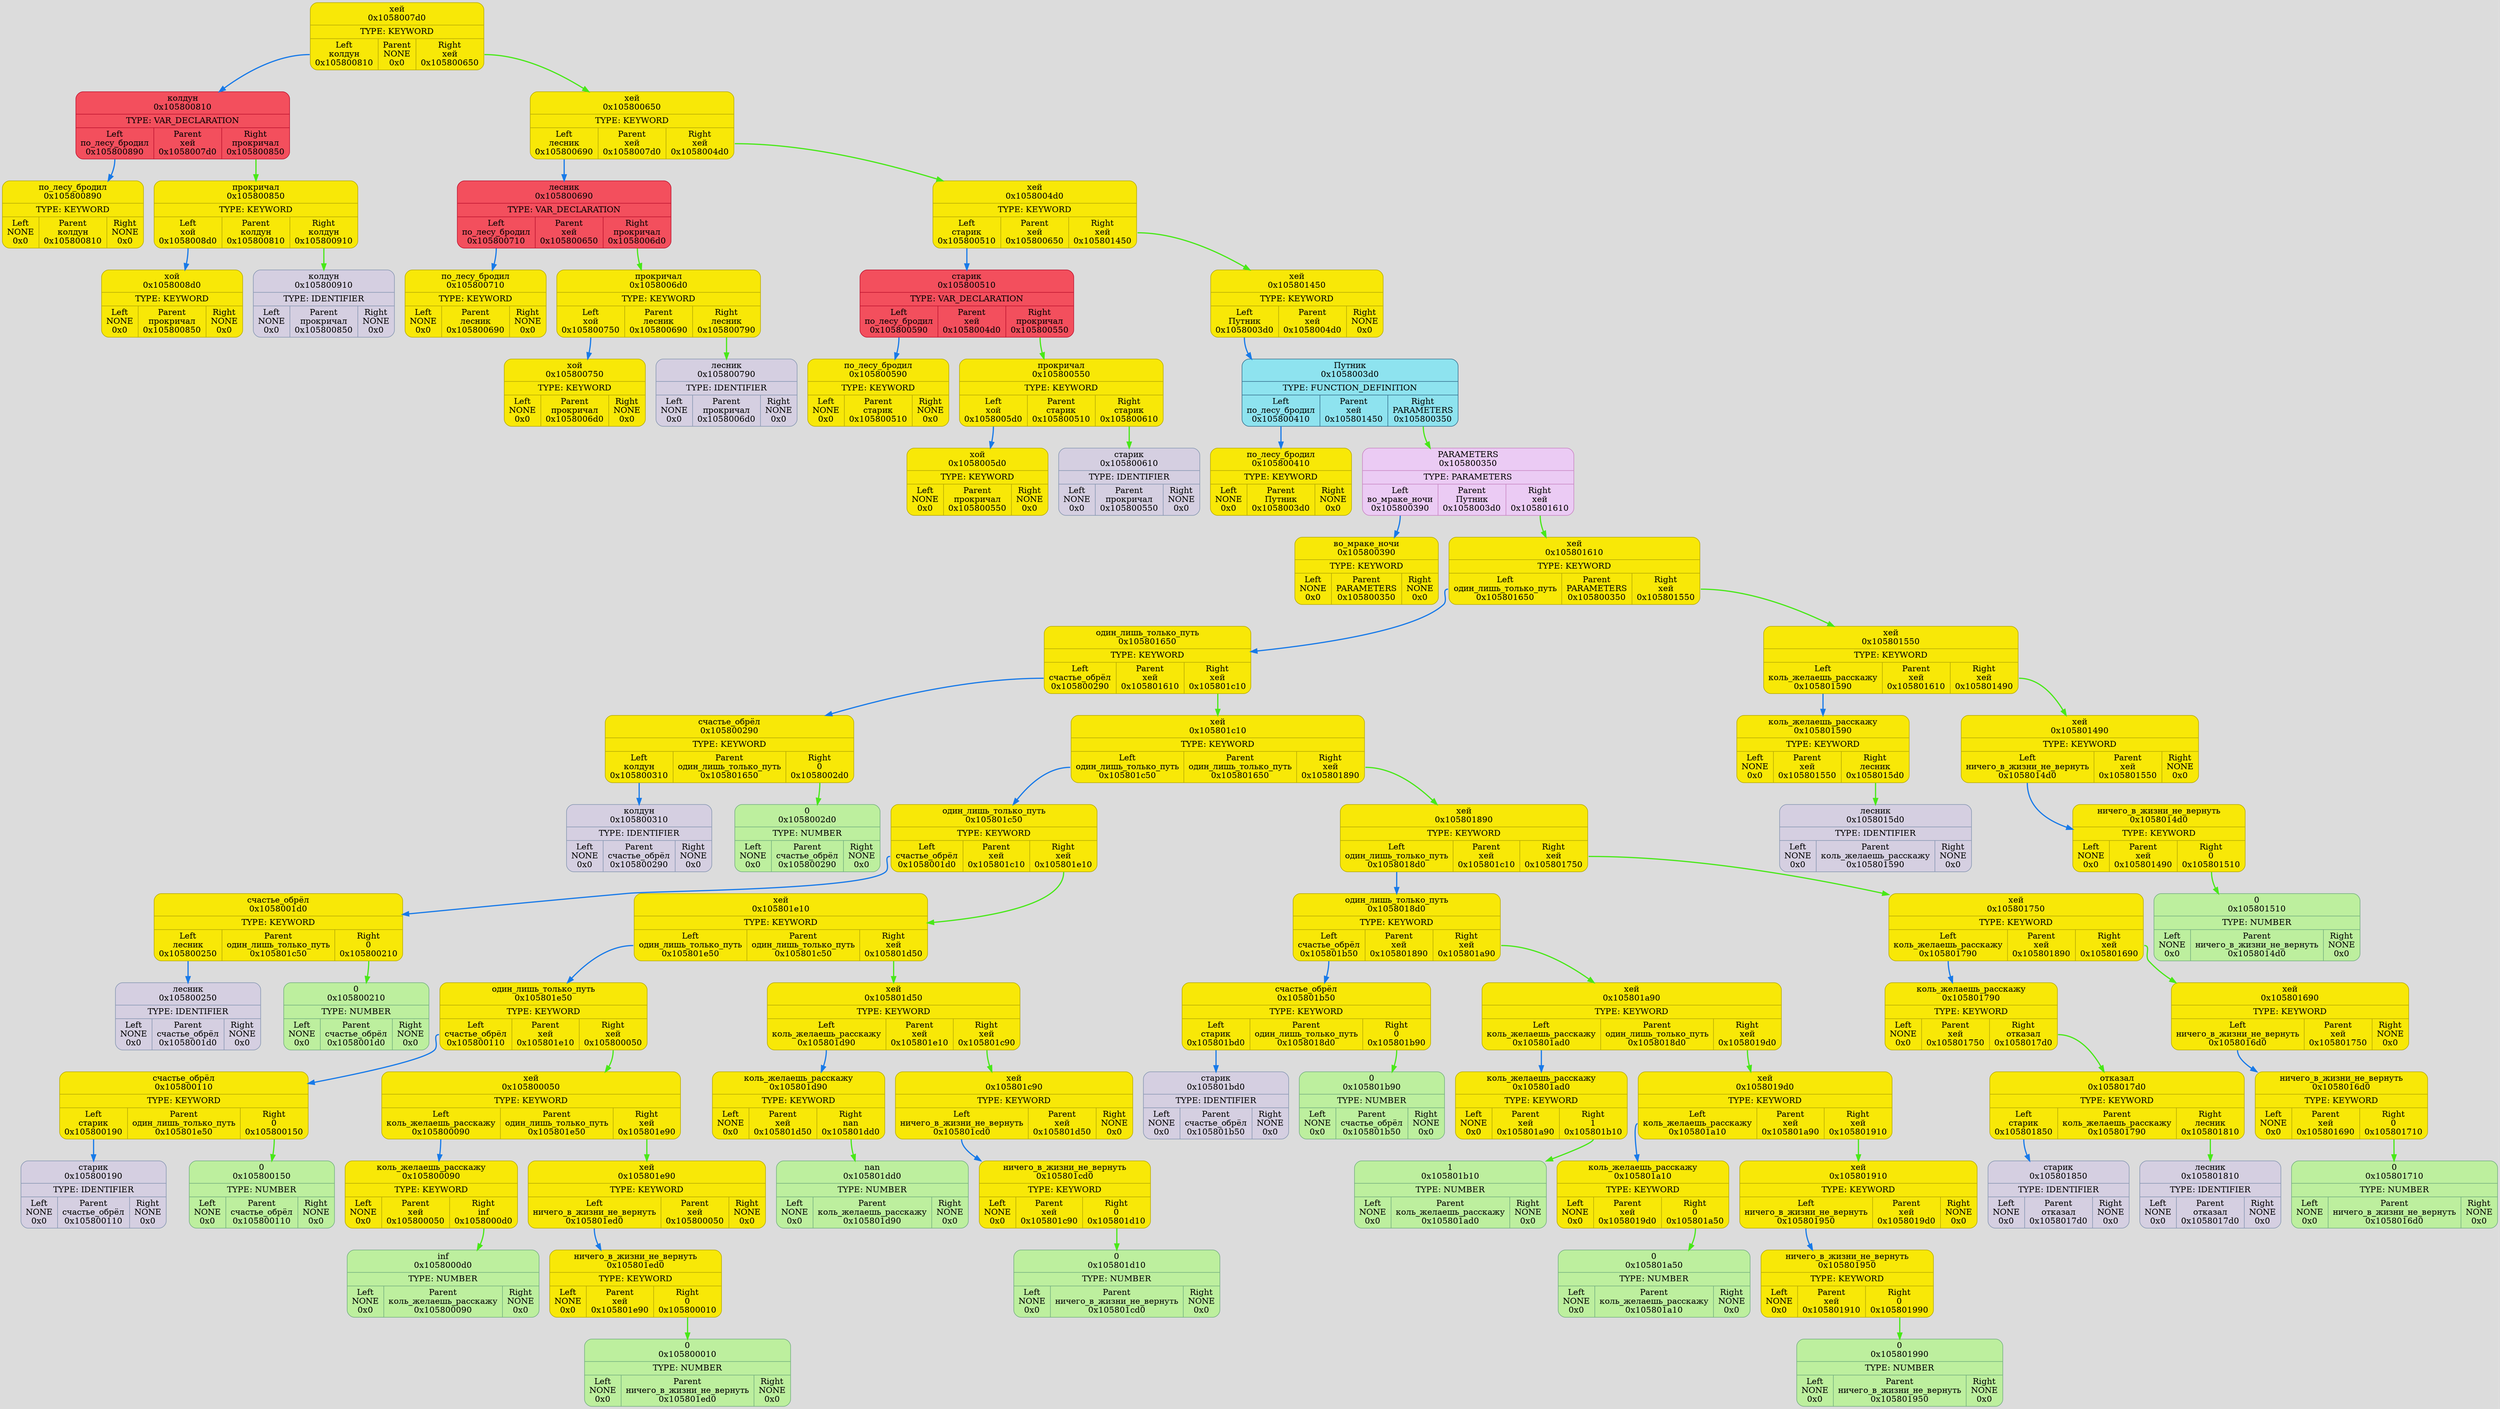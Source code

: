 digraph {
	fontname = "UbuntuMono";
	bgcolor = "#DCDCDC";

	node0x1058007d0 [ shape = Mrecord; style = filled; fillcolor = "#F8E807"; color = "#B6AA05"; fontcolor = "#000000"; label = " { хей\n0x1058007d0 | TYPE: KEYWORD| { <left> Left\nколдун\n0x105800810 | Parent\nNONE\n0x0 | <right> Right\nхей\n0x105800650 } } "; ];
	node0x1058007d0:<left> -> node0x105800810 [ style = "bold"; color = "#187AE8"; label = ""; ];
	node0x105800810 [ shape = Mrecord; style = filled; fillcolor = "#F34F5D"; color = "#BD132F"; fontcolor = "#000000"; label = " { колдун\n0x105800810 | TYPE: VAR_DECLARATION| { <left> Left\nпо_лесу_бродил\n0x105800890 | Parent\nхей\n0x1058007d0 | <right> Right\nпрокричал\n0x105800850 } } "; ];
	node0x105800810:<left> -> node0x105800890 [ style = "bold"; color = "#187AE8"; label = ""; ];
	node0x105800890 [ shape = Mrecord; style = filled; fillcolor = "#F8E807"; color = "#B6AA05"; fontcolor = "#000000"; label = " { по_лесу_бродил\n0x105800890 | TYPE: KEYWORD| { <left> Left\nNONE\n0x0 | Parent\nколдун\n0x105800810 | <right> Right\nNONE\n0x0 } } "; ];
	node0x105800850 [ shape = Mrecord; style = filled; fillcolor = "#F8E807"; color = "#B6AA05"; fontcolor = "#000000"; label = " { прокричал\n0x105800850 | TYPE: KEYWORD| { <left> Left\nхой\n0x1058008d0 | Parent\nколдун\n0x105800810 | <right> Right\nколдун\n0x105800910 } } "; ];
	node0x105800850:<left> -> node0x1058008d0 [ style = "bold"; color = "#187AE8"; label = ""; ];
	node0x1058008d0 [ shape = Mrecord; style = filled; fillcolor = "#F8E807"; color = "#B6AA05"; fontcolor = "#000000"; label = " { хой\n0x1058008d0 | TYPE: KEYWORD| { <left> Left\nNONE\n0x0 | Parent\nпрокричал\n0x105800850 | <right> Right\nNONE\n0x0 } } "; ];
	node0x105800910 [ shape = Mrecord; style = filled; fillcolor = "#D5CFE1"; color = "#8797b2"; fontcolor = "#000000"; label = " { колдун\n0x105800910 | TYPE: IDENTIFIER| { <left> Left\nNONE\n0x0 | Parent\nпрокричал\n0x105800850 | <right> Right\nNONE\n0x0 } } "; ];
	node0x105800850:<right> -> node0x105800910 [ style = "bold"; color = "#48E818"; label = ""; ];
	node0x105800810:<right> -> node0x105800850 [ style = "bold"; color = "#48E818"; label = ""; ];
	node0x105800650 [ shape = Mrecord; style = filled; fillcolor = "#F8E807"; color = "#B6AA05"; fontcolor = "#000000"; label = " { хей\n0x105800650 | TYPE: KEYWORD| { <left> Left\nлесник\n0x105800690 | Parent\nхей\n0x1058007d0 | <right> Right\nхей\n0x1058004d0 } } "; ];
	node0x105800650:<left> -> node0x105800690 [ style = "bold"; color = "#187AE8"; label = ""; ];
	node0x105800690 [ shape = Mrecord; style = filled; fillcolor = "#F34F5D"; color = "#BD132F"; fontcolor = "#000000"; label = " { лесник\n0x105800690 | TYPE: VAR_DECLARATION| { <left> Left\nпо_лесу_бродил\n0x105800710 | Parent\nхей\n0x105800650 | <right> Right\nпрокричал\n0x1058006d0 } } "; ];
	node0x105800690:<left> -> node0x105800710 [ style = "bold"; color = "#187AE8"; label = ""; ];
	node0x105800710 [ shape = Mrecord; style = filled; fillcolor = "#F8E807"; color = "#B6AA05"; fontcolor = "#000000"; label = " { по_лесу_бродил\n0x105800710 | TYPE: KEYWORD| { <left> Left\nNONE\n0x0 | Parent\nлесник\n0x105800690 | <right> Right\nNONE\n0x0 } } "; ];
	node0x1058006d0 [ shape = Mrecord; style = filled; fillcolor = "#F8E807"; color = "#B6AA05"; fontcolor = "#000000"; label = " { прокричал\n0x1058006d0 | TYPE: KEYWORD| { <left> Left\nхой\n0x105800750 | Parent\nлесник\n0x105800690 | <right> Right\nлесник\n0x105800790 } } "; ];
	node0x1058006d0:<left> -> node0x105800750 [ style = "bold"; color = "#187AE8"; label = ""; ];
	node0x105800750 [ shape = Mrecord; style = filled; fillcolor = "#F8E807"; color = "#B6AA05"; fontcolor = "#000000"; label = " { хой\n0x105800750 | TYPE: KEYWORD| { <left> Left\nNONE\n0x0 | Parent\nпрокричал\n0x1058006d0 | <right> Right\nNONE\n0x0 } } "; ];
	node0x105800790 [ shape = Mrecord; style = filled; fillcolor = "#D5CFE1"; color = "#8797b2"; fontcolor = "#000000"; label = " { лесник\n0x105800790 | TYPE: IDENTIFIER| { <left> Left\nNONE\n0x0 | Parent\nпрокричал\n0x1058006d0 | <right> Right\nNONE\n0x0 } } "; ];
	node0x1058006d0:<right> -> node0x105800790 [ style = "bold"; color = "#48E818"; label = ""; ];
	node0x105800690:<right> -> node0x1058006d0 [ style = "bold"; color = "#48E818"; label = ""; ];
	node0x1058004d0 [ shape = Mrecord; style = filled; fillcolor = "#F8E807"; color = "#B6AA05"; fontcolor = "#000000"; label = " { хей\n0x1058004d0 | TYPE: KEYWORD| { <left> Left\nстарик\n0x105800510 | Parent\nхей\n0x105800650 | <right> Right\nхей\n0x105801450 } } "; ];
	node0x1058004d0:<left> -> node0x105800510 [ style = "bold"; color = "#187AE8"; label = ""; ];
	node0x105800510 [ shape = Mrecord; style = filled; fillcolor = "#F34F5D"; color = "#BD132F"; fontcolor = "#000000"; label = " { старик\n0x105800510 | TYPE: VAR_DECLARATION| { <left> Left\nпо_лесу_бродил\n0x105800590 | Parent\nхей\n0x1058004d0 | <right> Right\nпрокричал\n0x105800550 } } "; ];
	node0x105800510:<left> -> node0x105800590 [ style = "bold"; color = "#187AE8"; label = ""; ];
	node0x105800590 [ shape = Mrecord; style = filled; fillcolor = "#F8E807"; color = "#B6AA05"; fontcolor = "#000000"; label = " { по_лесу_бродил\n0x105800590 | TYPE: KEYWORD| { <left> Left\nNONE\n0x0 | Parent\nстарик\n0x105800510 | <right> Right\nNONE\n0x0 } } "; ];
	node0x105800550 [ shape = Mrecord; style = filled; fillcolor = "#F8E807"; color = "#B6AA05"; fontcolor = "#000000"; label = " { прокричал\n0x105800550 | TYPE: KEYWORD| { <left> Left\nхой\n0x1058005d0 | Parent\nстарик\n0x105800510 | <right> Right\nстарик\n0x105800610 } } "; ];
	node0x105800550:<left> -> node0x1058005d0 [ style = "bold"; color = "#187AE8"; label = ""; ];
	node0x1058005d0 [ shape = Mrecord; style = filled; fillcolor = "#F8E807"; color = "#B6AA05"; fontcolor = "#000000"; label = " { хой\n0x1058005d0 | TYPE: KEYWORD| { <left> Left\nNONE\n0x0 | Parent\nпрокричал\n0x105800550 | <right> Right\nNONE\n0x0 } } "; ];
	node0x105800610 [ shape = Mrecord; style = filled; fillcolor = "#D5CFE1"; color = "#8797b2"; fontcolor = "#000000"; label = " { старик\n0x105800610 | TYPE: IDENTIFIER| { <left> Left\nNONE\n0x0 | Parent\nпрокричал\n0x105800550 | <right> Right\nNONE\n0x0 } } "; ];
	node0x105800550:<right> -> node0x105800610 [ style = "bold"; color = "#48E818"; label = ""; ];
	node0x105800510:<right> -> node0x105800550 [ style = "bold"; color = "#48E818"; label = ""; ];
	node0x105801450 [ shape = Mrecord; style = filled; fillcolor = "#F8E807"; color = "#B6AA05"; fontcolor = "#000000"; label = " { хей\n0x105801450 | TYPE: KEYWORD| { <left> Left\nПутник\n0x1058003d0 | Parent\nхей\n0x1058004d0 | <right> Right\nNONE\n0x0 } } "; ];
	node0x105801450:<left> -> node0x1058003d0 [ style = "bold"; color = "#187AE8"; label = ""; ];
	node0x1058003d0 [ shape = Mrecord; style = filled; fillcolor = "#8EE3EF"; color = "#37718E"; fontcolor = "#000000"; label = " { Путник\n0x1058003d0 | TYPE: FUNCTION_DEFINITION| { <left> Left\nпо_лесу_бродил\n0x105800410 | Parent\nхей\n0x105801450 | <right> Right\nPARAMETERS\n0x105800350 } } "; ];
	node0x1058003d0:<left> -> node0x105800410 [ style = "bold"; color = "#187AE8"; label = ""; ];
	node0x105800410 [ shape = Mrecord; style = filled; fillcolor = "#F8E807"; color = "#B6AA05"; fontcolor = "#000000"; label = " { по_лесу_бродил\n0x105800410 | TYPE: KEYWORD| { <left> Left\nNONE\n0x0 | Parent\nПутник\n0x1058003d0 | <right> Right\nNONE\n0x0 } } "; ];
	node0x105800350 [ shape = Mrecord; style = filled; fillcolor = "#EBCBF4"; color = "#C986C3"; fontcolor = "#000000"; label = " { PARAMETERS\n0x105800350 | TYPE: PARAMETERS| { <left> Left\nво_мраке_ночи\n0x105800390 | Parent\nПутник\n0x1058003d0 | <right> Right\nхей\n0x105801610 } } "; ];
	node0x105800350:<left> -> node0x105800390 [ style = "bold"; color = "#187AE8"; label = ""; ];
	node0x105800390 [ shape = Mrecord; style = filled; fillcolor = "#F8E807"; color = "#B6AA05"; fontcolor = "#000000"; label = " { во_мраке_ночи\n0x105800390 | TYPE: KEYWORD| { <left> Left\nNONE\n0x0 | Parent\nPARAMETERS\n0x105800350 | <right> Right\nNONE\n0x0 } } "; ];
	node0x105801610 [ shape = Mrecord; style = filled; fillcolor = "#F8E807"; color = "#B6AA05"; fontcolor = "#000000"; label = " { хей\n0x105801610 | TYPE: KEYWORD| { <left> Left\nодин_лишь_только_путь\n0x105801650 | Parent\nPARAMETERS\n0x105800350 | <right> Right\nхей\n0x105801550 } } "; ];
	node0x105801610:<left> -> node0x105801650 [ style = "bold"; color = "#187AE8"; label = ""; ];
	node0x105801650 [ shape = Mrecord; style = filled; fillcolor = "#F8E807"; color = "#B6AA05"; fontcolor = "#000000"; label = " { один_лишь_только_путь\n0x105801650 | TYPE: KEYWORD| { <left> Left\nсчастье_обрёл\n0x105800290 | Parent\nхей\n0x105801610 | <right> Right\nхей\n0x105801c10 } } "; ];
	node0x105801650:<left> -> node0x105800290 [ style = "bold"; color = "#187AE8"; label = ""; ];
	node0x105800290 [ shape = Mrecord; style = filled; fillcolor = "#F8E807"; color = "#B6AA05"; fontcolor = "#000000"; label = " { счастье_обрёл\n0x105800290 | TYPE: KEYWORD| { <left> Left\nколдун\n0x105800310 | Parent\nодин_лишь_только_путь\n0x105801650 | <right> Right\n0\n0x1058002d0 } } "; ];
	node0x105800290:<left> -> node0x105800310 [ style = "bold"; color = "#187AE8"; label = ""; ];
	node0x105800310 [ shape = Mrecord; style = filled; fillcolor = "#D5CFE1"; color = "#8797b2"; fontcolor = "#000000"; label = " { колдун\n0x105800310 | TYPE: IDENTIFIER| { <left> Left\nNONE\n0x0 | Parent\nсчастье_обрёл\n0x105800290 | <right> Right\nNONE\n0x0 } } "; ];
	node0x1058002d0 [ shape = Mrecord; style = filled; fillcolor = "#BDEF9E"; color = "#74AF80"; fontcolor = "#000000"; label = " { 0\n0x1058002d0 | TYPE: NUMBER| { <left> Left\nNONE\n0x0 | Parent\nсчастье_обрёл\n0x105800290 | <right> Right\nNONE\n0x0 } } "; ];
	node0x105800290:<right> -> node0x1058002d0 [ style = "bold"; color = "#48E818"; label = ""; ];
	node0x105801c10 [ shape = Mrecord; style = filled; fillcolor = "#F8E807"; color = "#B6AA05"; fontcolor = "#000000"; label = " { хей\n0x105801c10 | TYPE: KEYWORD| { <left> Left\nодин_лишь_только_путь\n0x105801c50 | Parent\nодин_лишь_только_путь\n0x105801650 | <right> Right\nхей\n0x105801890 } } "; ];
	node0x105801c10:<left> -> node0x105801c50 [ style = "bold"; color = "#187AE8"; label = ""; ];
	node0x105801c50 [ shape = Mrecord; style = filled; fillcolor = "#F8E807"; color = "#B6AA05"; fontcolor = "#000000"; label = " { один_лишь_только_путь\n0x105801c50 | TYPE: KEYWORD| { <left> Left\nсчастье_обрёл\n0x1058001d0 | Parent\nхей\n0x105801c10 | <right> Right\nхей\n0x105801e10 } } "; ];
	node0x105801c50:<left> -> node0x1058001d0 [ style = "bold"; color = "#187AE8"; label = ""; ];
	node0x1058001d0 [ shape = Mrecord; style = filled; fillcolor = "#F8E807"; color = "#B6AA05"; fontcolor = "#000000"; label = " { счастье_обрёл\n0x1058001d0 | TYPE: KEYWORD| { <left> Left\nлесник\n0x105800250 | Parent\nодин_лишь_только_путь\n0x105801c50 | <right> Right\n0\n0x105800210 } } "; ];
	node0x1058001d0:<left> -> node0x105800250 [ style = "bold"; color = "#187AE8"; label = ""; ];
	node0x105800250 [ shape = Mrecord; style = filled; fillcolor = "#D5CFE1"; color = "#8797b2"; fontcolor = "#000000"; label = " { лесник\n0x105800250 | TYPE: IDENTIFIER| { <left> Left\nNONE\n0x0 | Parent\nсчастье_обрёл\n0x1058001d0 | <right> Right\nNONE\n0x0 } } "; ];
	node0x105800210 [ shape = Mrecord; style = filled; fillcolor = "#BDEF9E"; color = "#74AF80"; fontcolor = "#000000"; label = " { 0\n0x105800210 | TYPE: NUMBER| { <left> Left\nNONE\n0x0 | Parent\nсчастье_обрёл\n0x1058001d0 | <right> Right\nNONE\n0x0 } } "; ];
	node0x1058001d0:<right> -> node0x105800210 [ style = "bold"; color = "#48E818"; label = ""; ];
	node0x105801e10 [ shape = Mrecord; style = filled; fillcolor = "#F8E807"; color = "#B6AA05"; fontcolor = "#000000"; label = " { хей\n0x105801e10 | TYPE: KEYWORD| { <left> Left\nодин_лишь_только_путь\n0x105801e50 | Parent\nодин_лишь_только_путь\n0x105801c50 | <right> Right\nхей\n0x105801d50 } } "; ];
	node0x105801e10:<left> -> node0x105801e50 [ style = "bold"; color = "#187AE8"; label = ""; ];
	node0x105801e50 [ shape = Mrecord; style = filled; fillcolor = "#F8E807"; color = "#B6AA05"; fontcolor = "#000000"; label = " { один_лишь_только_путь\n0x105801e50 | TYPE: KEYWORD| { <left> Left\nсчастье_обрёл\n0x105800110 | Parent\nхей\n0x105801e10 | <right> Right\nхей\n0x105800050 } } "; ];
	node0x105801e50:<left> -> node0x105800110 [ style = "bold"; color = "#187AE8"; label = ""; ];
	node0x105800110 [ shape = Mrecord; style = filled; fillcolor = "#F8E807"; color = "#B6AA05"; fontcolor = "#000000"; label = " { счастье_обрёл\n0x105800110 | TYPE: KEYWORD| { <left> Left\nстарик\n0x105800190 | Parent\nодин_лишь_только_путь\n0x105801e50 | <right> Right\n0\n0x105800150 } } "; ];
	node0x105800110:<left> -> node0x105800190 [ style = "bold"; color = "#187AE8"; label = ""; ];
	node0x105800190 [ shape = Mrecord; style = filled; fillcolor = "#D5CFE1"; color = "#8797b2"; fontcolor = "#000000"; label = " { старик\n0x105800190 | TYPE: IDENTIFIER| { <left> Left\nNONE\n0x0 | Parent\nсчастье_обрёл\n0x105800110 | <right> Right\nNONE\n0x0 } } "; ];
	node0x105800150 [ shape = Mrecord; style = filled; fillcolor = "#BDEF9E"; color = "#74AF80"; fontcolor = "#000000"; label = " { 0\n0x105800150 | TYPE: NUMBER| { <left> Left\nNONE\n0x0 | Parent\nсчастье_обрёл\n0x105800110 | <right> Right\nNONE\n0x0 } } "; ];
	node0x105800110:<right> -> node0x105800150 [ style = "bold"; color = "#48E818"; label = ""; ];
	node0x105800050 [ shape = Mrecord; style = filled; fillcolor = "#F8E807"; color = "#B6AA05"; fontcolor = "#000000"; label = " { хей\n0x105800050 | TYPE: KEYWORD| { <left> Left\nколь_желаешь_расскажу\n0x105800090 | Parent\nодин_лишь_только_путь\n0x105801e50 | <right> Right\nхей\n0x105801e90 } } "; ];
	node0x105800050:<left> -> node0x105800090 [ style = "bold"; color = "#187AE8"; label = ""; ];
	node0x105800090 [ shape = Mrecord; style = filled; fillcolor = "#F8E807"; color = "#B6AA05"; fontcolor = "#000000"; label = " { коль_желаешь_расскажу\n0x105800090 | TYPE: KEYWORD| { <left> Left\nNONE\n0x0 | Parent\nхей\n0x105800050 | <right> Right\ninf\n0x1058000d0 } } "; ];
	node0x1058000d0 [ shape = Mrecord; style = filled; fillcolor = "#BDEF9E"; color = "#74AF80"; fontcolor = "#000000"; label = " { inf\n0x1058000d0 | TYPE: NUMBER| { <left> Left\nNONE\n0x0 | Parent\nколь_желаешь_расскажу\n0x105800090 | <right> Right\nNONE\n0x0 } } "; ];
	node0x105800090:<right> -> node0x1058000d0 [ style = "bold"; color = "#48E818"; label = ""; ];
	node0x105801e90 [ shape = Mrecord; style = filled; fillcolor = "#F8E807"; color = "#B6AA05"; fontcolor = "#000000"; label = " { хей\n0x105801e90 | TYPE: KEYWORD| { <left> Left\nничего_в_жизни_не_вернуть\n0x105801ed0 | Parent\nхей\n0x105800050 | <right> Right\nNONE\n0x0 } } "; ];
	node0x105801e90:<left> -> node0x105801ed0 [ style = "bold"; color = "#187AE8"; label = ""; ];
	node0x105801ed0 [ shape = Mrecord; style = filled; fillcolor = "#F8E807"; color = "#B6AA05"; fontcolor = "#000000"; label = " { ничего_в_жизни_не_вернуть\n0x105801ed0 | TYPE: KEYWORD| { <left> Left\nNONE\n0x0 | Parent\nхей\n0x105801e90 | <right> Right\n0\n0x105800010 } } "; ];
	node0x105800010 [ shape = Mrecord; style = filled; fillcolor = "#BDEF9E"; color = "#74AF80"; fontcolor = "#000000"; label = " { 0\n0x105800010 | TYPE: NUMBER| { <left> Left\nNONE\n0x0 | Parent\nничего_в_жизни_не_вернуть\n0x105801ed0 | <right> Right\nNONE\n0x0 } } "; ];
	node0x105801ed0:<right> -> node0x105800010 [ style = "bold"; color = "#48E818"; label = ""; ];
	node0x105800050:<right> -> node0x105801e90 [ style = "bold"; color = "#48E818"; label = ""; ];
	node0x105801e50:<right> -> node0x105800050 [ style = "bold"; color = "#48E818"; label = ""; ];
	node0x105801d50 [ shape = Mrecord; style = filled; fillcolor = "#F8E807"; color = "#B6AA05"; fontcolor = "#000000"; label = " { хей\n0x105801d50 | TYPE: KEYWORD| { <left> Left\nколь_желаешь_расскажу\n0x105801d90 | Parent\nхей\n0x105801e10 | <right> Right\nхей\n0x105801c90 } } "; ];
	node0x105801d50:<left> -> node0x105801d90 [ style = "bold"; color = "#187AE8"; label = ""; ];
	node0x105801d90 [ shape = Mrecord; style = filled; fillcolor = "#F8E807"; color = "#B6AA05"; fontcolor = "#000000"; label = " { коль_желаешь_расскажу\n0x105801d90 | TYPE: KEYWORD| { <left> Left\nNONE\n0x0 | Parent\nхей\n0x105801d50 | <right> Right\nnan\n0x105801dd0 } } "; ];
	node0x105801dd0 [ shape = Mrecord; style = filled; fillcolor = "#BDEF9E"; color = "#74AF80"; fontcolor = "#000000"; label = " { nan\n0x105801dd0 | TYPE: NUMBER| { <left> Left\nNONE\n0x0 | Parent\nколь_желаешь_расскажу\n0x105801d90 | <right> Right\nNONE\n0x0 } } "; ];
	node0x105801d90:<right> -> node0x105801dd0 [ style = "bold"; color = "#48E818"; label = ""; ];
	node0x105801c90 [ shape = Mrecord; style = filled; fillcolor = "#F8E807"; color = "#B6AA05"; fontcolor = "#000000"; label = " { хей\n0x105801c90 | TYPE: KEYWORD| { <left> Left\nничего_в_жизни_не_вернуть\n0x105801cd0 | Parent\nхей\n0x105801d50 | <right> Right\nNONE\n0x0 } } "; ];
	node0x105801c90:<left> -> node0x105801cd0 [ style = "bold"; color = "#187AE8"; label = ""; ];
	node0x105801cd0 [ shape = Mrecord; style = filled; fillcolor = "#F8E807"; color = "#B6AA05"; fontcolor = "#000000"; label = " { ничего_в_жизни_не_вернуть\n0x105801cd0 | TYPE: KEYWORD| { <left> Left\nNONE\n0x0 | Parent\nхей\n0x105801c90 | <right> Right\n0\n0x105801d10 } } "; ];
	node0x105801d10 [ shape = Mrecord; style = filled; fillcolor = "#BDEF9E"; color = "#74AF80"; fontcolor = "#000000"; label = " { 0\n0x105801d10 | TYPE: NUMBER| { <left> Left\nNONE\n0x0 | Parent\nничего_в_жизни_не_вернуть\n0x105801cd0 | <right> Right\nNONE\n0x0 } } "; ];
	node0x105801cd0:<right> -> node0x105801d10 [ style = "bold"; color = "#48E818"; label = ""; ];
	node0x105801d50:<right> -> node0x105801c90 [ style = "bold"; color = "#48E818"; label = ""; ];
	node0x105801e10:<right> -> node0x105801d50 [ style = "bold"; color = "#48E818"; label = ""; ];
	node0x105801c50:<right> -> node0x105801e10 [ style = "bold"; color = "#48E818"; label = ""; ];
	node0x105801890 [ shape = Mrecord; style = filled; fillcolor = "#F8E807"; color = "#B6AA05"; fontcolor = "#000000"; label = " { хей\n0x105801890 | TYPE: KEYWORD| { <left> Left\nодин_лишь_только_путь\n0x1058018d0 | Parent\nхей\n0x105801c10 | <right> Right\nхей\n0x105801750 } } "; ];
	node0x105801890:<left> -> node0x1058018d0 [ style = "bold"; color = "#187AE8"; label = ""; ];
	node0x1058018d0 [ shape = Mrecord; style = filled; fillcolor = "#F8E807"; color = "#B6AA05"; fontcolor = "#000000"; label = " { один_лишь_только_путь\n0x1058018d0 | TYPE: KEYWORD| { <left> Left\nсчастье_обрёл\n0x105801b50 | Parent\nхей\n0x105801890 | <right> Right\nхей\n0x105801a90 } } "; ];
	node0x1058018d0:<left> -> node0x105801b50 [ style = "bold"; color = "#187AE8"; label = ""; ];
	node0x105801b50 [ shape = Mrecord; style = filled; fillcolor = "#F8E807"; color = "#B6AA05"; fontcolor = "#000000"; label = " { счастье_обрёл\n0x105801b50 | TYPE: KEYWORD| { <left> Left\nстарик\n0x105801bd0 | Parent\nодин_лишь_только_путь\n0x1058018d0 | <right> Right\n0\n0x105801b90 } } "; ];
	node0x105801b50:<left> -> node0x105801bd0 [ style = "bold"; color = "#187AE8"; label = ""; ];
	node0x105801bd0 [ shape = Mrecord; style = filled; fillcolor = "#D5CFE1"; color = "#8797b2"; fontcolor = "#000000"; label = " { старик\n0x105801bd0 | TYPE: IDENTIFIER| { <left> Left\nNONE\n0x0 | Parent\nсчастье_обрёл\n0x105801b50 | <right> Right\nNONE\n0x0 } } "; ];
	node0x105801b90 [ shape = Mrecord; style = filled; fillcolor = "#BDEF9E"; color = "#74AF80"; fontcolor = "#000000"; label = " { 0\n0x105801b90 | TYPE: NUMBER| { <left> Left\nNONE\n0x0 | Parent\nсчастье_обрёл\n0x105801b50 | <right> Right\nNONE\n0x0 } } "; ];
	node0x105801b50:<right> -> node0x105801b90 [ style = "bold"; color = "#48E818"; label = ""; ];
	node0x105801a90 [ shape = Mrecord; style = filled; fillcolor = "#F8E807"; color = "#B6AA05"; fontcolor = "#000000"; label = " { хей\n0x105801a90 | TYPE: KEYWORD| { <left> Left\nколь_желаешь_расскажу\n0x105801ad0 | Parent\nодин_лишь_только_путь\n0x1058018d0 | <right> Right\nхей\n0x1058019d0 } } "; ];
	node0x105801a90:<left> -> node0x105801ad0 [ style = "bold"; color = "#187AE8"; label = ""; ];
	node0x105801ad0 [ shape = Mrecord; style = filled; fillcolor = "#F8E807"; color = "#B6AA05"; fontcolor = "#000000"; label = " { коль_желаешь_расскажу\n0x105801ad0 | TYPE: KEYWORD| { <left> Left\nNONE\n0x0 | Parent\nхей\n0x105801a90 | <right> Right\n1\n0x105801b10 } } "; ];
	node0x105801b10 [ shape = Mrecord; style = filled; fillcolor = "#BDEF9E"; color = "#74AF80"; fontcolor = "#000000"; label = " { 1\n0x105801b10 | TYPE: NUMBER| { <left> Left\nNONE\n0x0 | Parent\nколь_желаешь_расскажу\n0x105801ad0 | <right> Right\nNONE\n0x0 } } "; ];
	node0x105801ad0:<right> -> node0x105801b10 [ style = "bold"; color = "#48E818"; label = ""; ];
	node0x1058019d0 [ shape = Mrecord; style = filled; fillcolor = "#F8E807"; color = "#B6AA05"; fontcolor = "#000000"; label = " { хей\n0x1058019d0 | TYPE: KEYWORD| { <left> Left\nколь_желаешь_расскажу\n0x105801a10 | Parent\nхей\n0x105801a90 | <right> Right\nхей\n0x105801910 } } "; ];
	node0x1058019d0:<left> -> node0x105801a10 [ style = "bold"; color = "#187AE8"; label = ""; ];
	node0x105801a10 [ shape = Mrecord; style = filled; fillcolor = "#F8E807"; color = "#B6AA05"; fontcolor = "#000000"; label = " { коль_желаешь_расскажу\n0x105801a10 | TYPE: KEYWORD| { <left> Left\nNONE\n0x0 | Parent\nхей\n0x1058019d0 | <right> Right\n0\n0x105801a50 } } "; ];
	node0x105801a50 [ shape = Mrecord; style = filled; fillcolor = "#BDEF9E"; color = "#74AF80"; fontcolor = "#000000"; label = " { 0\n0x105801a50 | TYPE: NUMBER| { <left> Left\nNONE\n0x0 | Parent\nколь_желаешь_расскажу\n0x105801a10 | <right> Right\nNONE\n0x0 } } "; ];
	node0x105801a10:<right> -> node0x105801a50 [ style = "bold"; color = "#48E818"; label = ""; ];
	node0x105801910 [ shape = Mrecord; style = filled; fillcolor = "#F8E807"; color = "#B6AA05"; fontcolor = "#000000"; label = " { хей\n0x105801910 | TYPE: KEYWORD| { <left> Left\nничего_в_жизни_не_вернуть\n0x105801950 | Parent\nхей\n0x1058019d0 | <right> Right\nNONE\n0x0 } } "; ];
	node0x105801910:<left> -> node0x105801950 [ style = "bold"; color = "#187AE8"; label = ""; ];
	node0x105801950 [ shape = Mrecord; style = filled; fillcolor = "#F8E807"; color = "#B6AA05"; fontcolor = "#000000"; label = " { ничего_в_жизни_не_вернуть\n0x105801950 | TYPE: KEYWORD| { <left> Left\nNONE\n0x0 | Parent\nхей\n0x105801910 | <right> Right\n0\n0x105801990 } } "; ];
	node0x105801990 [ shape = Mrecord; style = filled; fillcolor = "#BDEF9E"; color = "#74AF80"; fontcolor = "#000000"; label = " { 0\n0x105801990 | TYPE: NUMBER| { <left> Left\nNONE\n0x0 | Parent\nничего_в_жизни_не_вернуть\n0x105801950 | <right> Right\nNONE\n0x0 } } "; ];
	node0x105801950:<right> -> node0x105801990 [ style = "bold"; color = "#48E818"; label = ""; ];
	node0x1058019d0:<right> -> node0x105801910 [ style = "bold"; color = "#48E818"; label = ""; ];
	node0x105801a90:<right> -> node0x1058019d0 [ style = "bold"; color = "#48E818"; label = ""; ];
	node0x1058018d0:<right> -> node0x105801a90 [ style = "bold"; color = "#48E818"; label = ""; ];
	node0x105801750 [ shape = Mrecord; style = filled; fillcolor = "#F8E807"; color = "#B6AA05"; fontcolor = "#000000"; label = " { хей\n0x105801750 | TYPE: KEYWORD| { <left> Left\nколь_желаешь_расскажу\n0x105801790 | Parent\nхей\n0x105801890 | <right> Right\nхей\n0x105801690 } } "; ];
	node0x105801750:<left> -> node0x105801790 [ style = "bold"; color = "#187AE8"; label = ""; ];
	node0x105801790 [ shape = Mrecord; style = filled; fillcolor = "#F8E807"; color = "#B6AA05"; fontcolor = "#000000"; label = " { коль_желаешь_расскажу\n0x105801790 | TYPE: KEYWORD| { <left> Left\nNONE\n0x0 | Parent\nхей\n0x105801750 | <right> Right\nотказал\n0x1058017d0 } } "; ];
	node0x1058017d0 [ shape = Mrecord; style = filled; fillcolor = "#F8E807"; color = "#B6AA05"; fontcolor = "#000000"; label = " { отказал\n0x1058017d0 | TYPE: KEYWORD| { <left> Left\nстарик\n0x105801850 | Parent\nколь_желаешь_расскажу\n0x105801790 | <right> Right\nлесник\n0x105801810 } } "; ];
	node0x1058017d0:<left> -> node0x105801850 [ style = "bold"; color = "#187AE8"; label = ""; ];
	node0x105801850 [ shape = Mrecord; style = filled; fillcolor = "#D5CFE1"; color = "#8797b2"; fontcolor = "#000000"; label = " { старик\n0x105801850 | TYPE: IDENTIFIER| { <left> Left\nNONE\n0x0 | Parent\nотказал\n0x1058017d0 | <right> Right\nNONE\n0x0 } } "; ];
	node0x105801810 [ shape = Mrecord; style = filled; fillcolor = "#D5CFE1"; color = "#8797b2"; fontcolor = "#000000"; label = " { лесник\n0x105801810 | TYPE: IDENTIFIER| { <left> Left\nNONE\n0x0 | Parent\nотказал\n0x1058017d0 | <right> Right\nNONE\n0x0 } } "; ];
	node0x1058017d0:<right> -> node0x105801810 [ style = "bold"; color = "#48E818"; label = ""; ];
	node0x105801790:<right> -> node0x1058017d0 [ style = "bold"; color = "#48E818"; label = ""; ];
	node0x105801690 [ shape = Mrecord; style = filled; fillcolor = "#F8E807"; color = "#B6AA05"; fontcolor = "#000000"; label = " { хей\n0x105801690 | TYPE: KEYWORD| { <left> Left\nничего_в_жизни_не_вернуть\n0x1058016d0 | Parent\nхей\n0x105801750 | <right> Right\nNONE\n0x0 } } "; ];
	node0x105801690:<left> -> node0x1058016d0 [ style = "bold"; color = "#187AE8"; label = ""; ];
	node0x1058016d0 [ shape = Mrecord; style = filled; fillcolor = "#F8E807"; color = "#B6AA05"; fontcolor = "#000000"; label = " { ничего_в_жизни_не_вернуть\n0x1058016d0 | TYPE: KEYWORD| { <left> Left\nNONE\n0x0 | Parent\nхей\n0x105801690 | <right> Right\n0\n0x105801710 } } "; ];
	node0x105801710 [ shape = Mrecord; style = filled; fillcolor = "#BDEF9E"; color = "#74AF80"; fontcolor = "#000000"; label = " { 0\n0x105801710 | TYPE: NUMBER| { <left> Left\nNONE\n0x0 | Parent\nничего_в_жизни_не_вернуть\n0x1058016d0 | <right> Right\nNONE\n0x0 } } "; ];
	node0x1058016d0:<right> -> node0x105801710 [ style = "bold"; color = "#48E818"; label = ""; ];
	node0x105801750:<right> -> node0x105801690 [ style = "bold"; color = "#48E818"; label = ""; ];
	node0x105801890:<right> -> node0x105801750 [ style = "bold"; color = "#48E818"; label = ""; ];
	node0x105801c10:<right> -> node0x105801890 [ style = "bold"; color = "#48E818"; label = ""; ];
	node0x105801650:<right> -> node0x105801c10 [ style = "bold"; color = "#48E818"; label = ""; ];
	node0x105801550 [ shape = Mrecord; style = filled; fillcolor = "#F8E807"; color = "#B6AA05"; fontcolor = "#000000"; label = " { хей\n0x105801550 | TYPE: KEYWORD| { <left> Left\nколь_желаешь_расскажу\n0x105801590 | Parent\nхей\n0x105801610 | <right> Right\nхей\n0x105801490 } } "; ];
	node0x105801550:<left> -> node0x105801590 [ style = "bold"; color = "#187AE8"; label = ""; ];
	node0x105801590 [ shape = Mrecord; style = filled; fillcolor = "#F8E807"; color = "#B6AA05"; fontcolor = "#000000"; label = " { коль_желаешь_расскажу\n0x105801590 | TYPE: KEYWORD| { <left> Left\nNONE\n0x0 | Parent\nхей\n0x105801550 | <right> Right\nлесник\n0x1058015d0 } } "; ];
	node0x1058015d0 [ shape = Mrecord; style = filled; fillcolor = "#D5CFE1"; color = "#8797b2"; fontcolor = "#000000"; label = " { лесник\n0x1058015d0 | TYPE: IDENTIFIER| { <left> Left\nNONE\n0x0 | Parent\nколь_желаешь_расскажу\n0x105801590 | <right> Right\nNONE\n0x0 } } "; ];
	node0x105801590:<right> -> node0x1058015d0 [ style = "bold"; color = "#48E818"; label = ""; ];
	node0x105801490 [ shape = Mrecord; style = filled; fillcolor = "#F8E807"; color = "#B6AA05"; fontcolor = "#000000"; label = " { хей\n0x105801490 | TYPE: KEYWORD| { <left> Left\nничего_в_жизни_не_вернуть\n0x1058014d0 | Parent\nхей\n0x105801550 | <right> Right\nNONE\n0x0 } } "; ];
	node0x105801490:<left> -> node0x1058014d0 [ style = "bold"; color = "#187AE8"; label = ""; ];
	node0x1058014d0 [ shape = Mrecord; style = filled; fillcolor = "#F8E807"; color = "#B6AA05"; fontcolor = "#000000"; label = " { ничего_в_жизни_не_вернуть\n0x1058014d0 | TYPE: KEYWORD| { <left> Left\nNONE\n0x0 | Parent\nхей\n0x105801490 | <right> Right\n0\n0x105801510 } } "; ];
	node0x105801510 [ shape = Mrecord; style = filled; fillcolor = "#BDEF9E"; color = "#74AF80"; fontcolor = "#000000"; label = " { 0\n0x105801510 | TYPE: NUMBER| { <left> Left\nNONE\n0x0 | Parent\nничего_в_жизни_не_вернуть\n0x1058014d0 | <right> Right\nNONE\n0x0 } } "; ];
	node0x1058014d0:<right> -> node0x105801510 [ style = "bold"; color = "#48E818"; label = ""; ];
	node0x105801550:<right> -> node0x105801490 [ style = "bold"; color = "#48E818"; label = ""; ];
	node0x105801610:<right> -> node0x105801550 [ style = "bold"; color = "#48E818"; label = ""; ];
	node0x105800350:<right> -> node0x105801610 [ style = "bold"; color = "#48E818"; label = ""; ];
	node0x1058003d0:<right> -> node0x105800350 [ style = "bold"; color = "#48E818"; label = ""; ];
	node0x1058004d0:<right> -> node0x105801450 [ style = "bold"; color = "#48E818"; label = ""; ];
	node0x105800650:<right> -> node0x1058004d0 [ style = "bold"; color = "#48E818"; label = ""; ];
	node0x1058007d0:<right> -> node0x105800650 [ style = "bold"; color = "#48E818"; label = ""; ];
}
